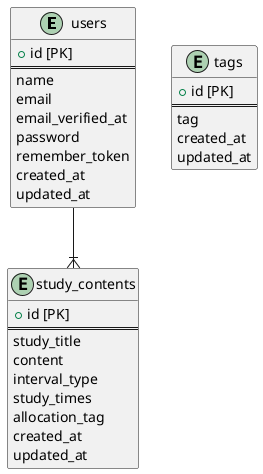 @startuml erdiagram
entity "users" {
    + id [PK]
    ==
    name
    email
    email_verified_at
    password
    remember_token
    created_at
    updated_at
}

entity "study_contents" {
    + id [PK]
    ==
    study_title
    content
    interval_type
    study_times
    allocation_tag
    created_at
    updated_at
}

entity "tags" {
    + id [PK]
    ==
    tag
    created_at
    updated_at
}

users --|{ study_contents

@enduml